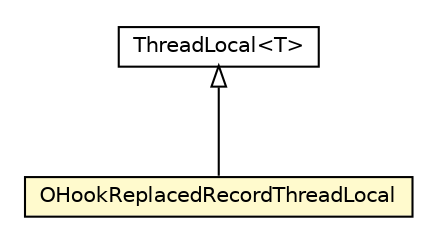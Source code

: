 #!/usr/local/bin/dot
#
# Class diagram 
# Generated by UMLGraph version R5_6-24-gf6e263 (http://www.umlgraph.org/)
#

digraph G {
	edge [fontname="Helvetica",fontsize=10,labelfontname="Helvetica",labelfontsize=10];
	node [fontname="Helvetica",fontsize=10,shape=plaintext];
	nodesep=0.25;
	ranksep=0.5;
	// com.orientechnologies.orient.core.db.OHookReplacedRecordThreadLocal
	c1924689 [label=<<table title="com.orientechnologies.orient.core.db.OHookReplacedRecordThreadLocal" border="0" cellborder="1" cellspacing="0" cellpadding="2" port="p" bgcolor="lemonChiffon" href="./OHookReplacedRecordThreadLocal.html">
		<tr><td><table border="0" cellspacing="0" cellpadding="1">
<tr><td align="center" balign="center"> OHookReplacedRecordThreadLocal </td></tr>
		</table></td></tr>
		</table>>, URL="./OHookReplacedRecordThreadLocal.html", fontname="Helvetica", fontcolor="black", fontsize=10.0];
	//com.orientechnologies.orient.core.db.OHookReplacedRecordThreadLocal extends java.lang.ThreadLocal<com.orientechnologies.orient.core.record.ORecord>
	c1926522:p -> c1924689:p [dir=back,arrowtail=empty];
	// java.lang.ThreadLocal<T>
	c1926522 [label=<<table title="java.lang.ThreadLocal" border="0" cellborder="1" cellspacing="0" cellpadding="2" port="p" href="http://java.sun.com/j2se/1.4.2/docs/api/java/lang/ThreadLocal.html">
		<tr><td><table border="0" cellspacing="0" cellpadding="1">
<tr><td align="center" balign="center"> ThreadLocal&lt;T&gt; </td></tr>
		</table></td></tr>
		</table>>, URL="http://java.sun.com/j2se/1.4.2/docs/api/java/lang/ThreadLocal.html", fontname="Helvetica", fontcolor="black", fontsize=10.0];
}

